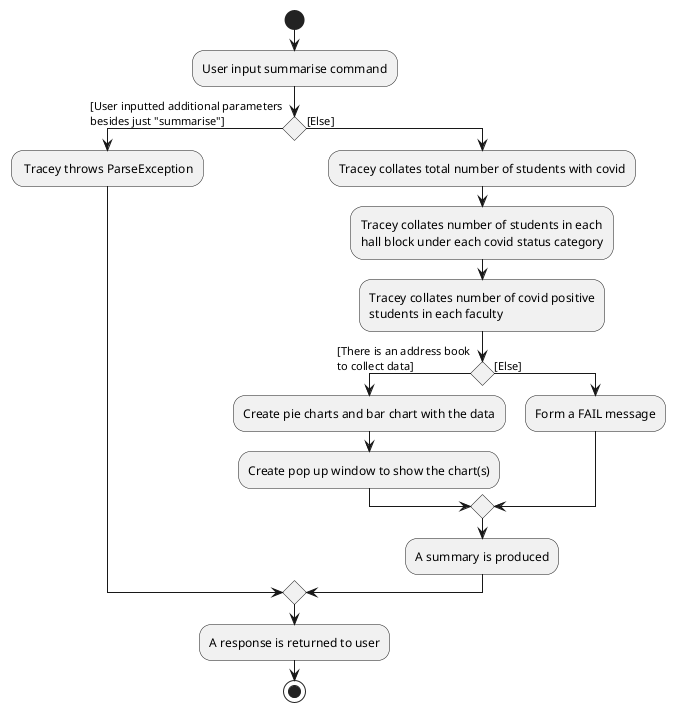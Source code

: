 @startuml
'https://plantuml.com/activity-diagram-beta

start
:User input summarise command;

if () then ([User inputted additional parameters\nbesides just "summarise"])
    : Tracey throws ParseException;

    else ([Else])
    :Tracey collates total number of students with covid;
    :Tracey collates number of students in each\nhall block under each covid status category;
    :Tracey collates number of covid positive\nstudents in each faculty;

    If () then ([There is an address book\nto collect data])
        :Create pie charts and bar chart with the data;
        :Create pop up window to show the chart(s);

        else ([Else])
        :Form a FAIL message;

        endif
        :A summary is produced;
endif
:A response is returned to user;
stop

@enduml
